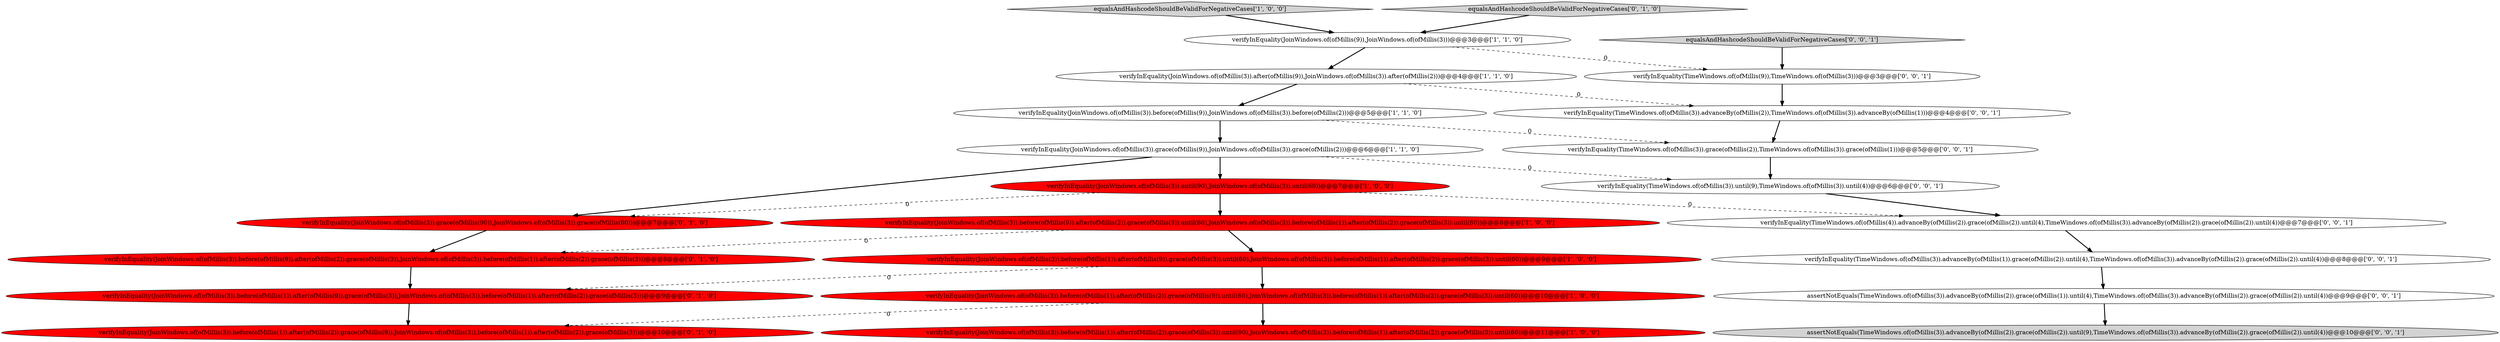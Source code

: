 digraph {
8 [style = filled, label = "verifyInEquality(JoinWindows.of(ofMillis(3)).before(ofMillis(1)).after(ofMillis(2)).grace(ofMillis(9)).until(60),JoinWindows.of(ofMillis(3)).before(ofMillis(1)).after(ofMillis(2)).grace(ofMillis(3)).until(60))@@@10@@@['1', '0', '0']", fillcolor = red, shape = ellipse image = "AAA1AAABBB1BBB"];
5 [style = filled, label = "verifyInEquality(JoinWindows.of(ofMillis(3)).before(ofMillis(9)).after(ofMillis(2)).grace(ofMillis(3)).until(60),JoinWindows.of(ofMillis(3)).before(ofMillis(1)).after(ofMillis(2)).grace(ofMillis(3)).until(60))@@@8@@@['1', '0', '0']", fillcolor = red, shape = ellipse image = "AAA1AAABBB1BBB"];
9 [style = filled, label = "equalsAndHashcodeShouldBeValidForNegativeCases['1', '0', '0']", fillcolor = lightgray, shape = diamond image = "AAA0AAABBB1BBB"];
12 [style = filled, label = "verifyInEquality(JoinWindows.of(ofMillis(3)).grace(ofMillis(90)),JoinWindows.of(ofMillis(3)).grace(ofMillis(60)))@@@7@@@['0', '1', '0']", fillcolor = red, shape = ellipse image = "AAA1AAABBB2BBB"];
2 [style = filled, label = "verifyInEquality(JoinWindows.of(ofMillis(3)).after(ofMillis(9)),JoinWindows.of(ofMillis(3)).after(ofMillis(2)))@@@4@@@['1', '1', '0']", fillcolor = white, shape = ellipse image = "AAA0AAABBB1BBB"];
15 [style = filled, label = "assertNotEquals(TimeWindows.of(ofMillis(3)).advanceBy(ofMillis(2)).grace(ofMillis(1)).until(4),TimeWindows.of(ofMillis(3)).advanceBy(ofMillis(2)).grace(ofMillis(2)).until(4))@@@9@@@['0', '0', '1']", fillcolor = white, shape = ellipse image = "AAA0AAABBB3BBB"];
3 [style = filled, label = "verifyInEquality(JoinWindows.of(ofMillis(9)),JoinWindows.of(ofMillis(3)))@@@3@@@['1', '1', '0']", fillcolor = white, shape = ellipse image = "AAA0AAABBB1BBB"];
16 [style = filled, label = "equalsAndHashcodeShouldBeValidForNegativeCases['0', '0', '1']", fillcolor = lightgray, shape = diamond image = "AAA0AAABBB3BBB"];
7 [style = filled, label = "verifyInEquality(JoinWindows.of(ofMillis(3)).until(90),JoinWindows.of(ofMillis(3)).until(60))@@@7@@@['1', '0', '0']", fillcolor = red, shape = ellipse image = "AAA1AAABBB1BBB"];
21 [style = filled, label = "verifyInEquality(TimeWindows.of(ofMillis(3)).advanceBy(ofMillis(1)).grace(ofMillis(2)).until(4),TimeWindows.of(ofMillis(3)).advanceBy(ofMillis(2)).grace(ofMillis(2)).until(4))@@@8@@@['0', '0', '1']", fillcolor = white, shape = ellipse image = "AAA0AAABBB3BBB"];
13 [style = filled, label = "verifyInEquality(JoinWindows.of(ofMillis(3)).before(ofMillis(1)).after(ofMillis(2)).grace(ofMillis(9)),JoinWindows.of(ofMillis(3)).before(ofMillis(1)).after(ofMillis(2)).grace(ofMillis(3)))@@@10@@@['0', '1', '0']", fillcolor = red, shape = ellipse image = "AAA1AAABBB2BBB"];
18 [style = filled, label = "verifyInEquality(TimeWindows.of(ofMillis(9)),TimeWindows.of(ofMillis(3)))@@@3@@@['0', '0', '1']", fillcolor = white, shape = ellipse image = "AAA0AAABBB3BBB"];
23 [style = filled, label = "assertNotEquals(TimeWindows.of(ofMillis(3)).advanceBy(ofMillis(2)).grace(ofMillis(2)).until(9),TimeWindows.of(ofMillis(3)).advanceBy(ofMillis(2)).grace(ofMillis(2)).until(4))@@@10@@@['0', '0', '1']", fillcolor = lightgray, shape = ellipse image = "AAA0AAABBB3BBB"];
20 [style = filled, label = "verifyInEquality(TimeWindows.of(ofMillis(3)).grace(ofMillis(2)),TimeWindows.of(ofMillis(3)).grace(ofMillis(1)))@@@5@@@['0', '0', '1']", fillcolor = white, shape = ellipse image = "AAA0AAABBB3BBB"];
0 [style = filled, label = "verifyInEquality(JoinWindows.of(ofMillis(3)).grace(ofMillis(9)),JoinWindows.of(ofMillis(3)).grace(ofMillis(2)))@@@6@@@['1', '1', '0']", fillcolor = white, shape = ellipse image = "AAA0AAABBB1BBB"];
4 [style = filled, label = "verifyInEquality(JoinWindows.of(ofMillis(3)).before(ofMillis(1)).after(ofMillis(2)).grace(ofMillis(3)).until(90),JoinWindows.of(ofMillis(3)).before(ofMillis(1)).after(ofMillis(2)).grace(ofMillis(3)).until(60))@@@11@@@['1', '0', '0']", fillcolor = red, shape = ellipse image = "AAA1AAABBB1BBB"];
10 [style = filled, label = "equalsAndHashcodeShouldBeValidForNegativeCases['0', '1', '0']", fillcolor = lightgray, shape = diamond image = "AAA0AAABBB2BBB"];
19 [style = filled, label = "verifyInEquality(TimeWindows.of(ofMillis(3)).until(9),TimeWindows.of(ofMillis(3)).until(4))@@@6@@@['0', '0', '1']", fillcolor = white, shape = ellipse image = "AAA0AAABBB3BBB"];
6 [style = filled, label = "verifyInEquality(JoinWindows.of(ofMillis(3)).before(ofMillis(9)),JoinWindows.of(ofMillis(3)).before(ofMillis(2)))@@@5@@@['1', '1', '0']", fillcolor = white, shape = ellipse image = "AAA0AAABBB1BBB"];
14 [style = filled, label = "verifyInEquality(JoinWindows.of(ofMillis(3)).before(ofMillis(1)).after(ofMillis(9)).grace(ofMillis(3)),JoinWindows.of(ofMillis(3)).before(ofMillis(1)).after(ofMillis(2)).grace(ofMillis(3)))@@@9@@@['0', '1', '0']", fillcolor = red, shape = ellipse image = "AAA1AAABBB2BBB"];
22 [style = filled, label = "verifyInEquality(TimeWindows.of(ofMillis(4)).advanceBy(ofMillis(2)).grace(ofMillis(2)).until(4),TimeWindows.of(ofMillis(3)).advanceBy(ofMillis(2)).grace(ofMillis(2)).until(4))@@@7@@@['0', '0', '1']", fillcolor = white, shape = ellipse image = "AAA0AAABBB3BBB"];
11 [style = filled, label = "verifyInEquality(JoinWindows.of(ofMillis(3)).before(ofMillis(9)).after(ofMillis(2)).grace(ofMillis(3)),JoinWindows.of(ofMillis(3)).before(ofMillis(1)).after(ofMillis(2)).grace(ofMillis(3)))@@@8@@@['0', '1', '0']", fillcolor = red, shape = ellipse image = "AAA1AAABBB2BBB"];
17 [style = filled, label = "verifyInEquality(TimeWindows.of(ofMillis(3)).advanceBy(ofMillis(2)),TimeWindows.of(ofMillis(3)).advanceBy(ofMillis(1)))@@@4@@@['0', '0', '1']", fillcolor = white, shape = ellipse image = "AAA0AAABBB3BBB"];
1 [style = filled, label = "verifyInEquality(JoinWindows.of(ofMillis(3)).before(ofMillis(1)).after(ofMillis(9)).grace(ofMillis(3)).until(60),JoinWindows.of(ofMillis(3)).before(ofMillis(1)).after(ofMillis(2)).grace(ofMillis(3)).until(60))@@@9@@@['1', '0', '0']", fillcolor = red, shape = ellipse image = "AAA1AAABBB1BBB"];
15->23 [style = bold, label=""];
16->18 [style = bold, label=""];
1->8 [style = bold, label=""];
1->14 [style = dashed, label="0"];
11->14 [style = bold, label=""];
6->20 [style = dashed, label="0"];
2->6 [style = bold, label=""];
0->19 [style = dashed, label="0"];
21->15 [style = bold, label=""];
0->12 [style = bold, label=""];
3->18 [style = dashed, label="0"];
12->11 [style = bold, label=""];
22->21 [style = bold, label=""];
18->17 [style = bold, label=""];
10->3 [style = bold, label=""];
6->0 [style = bold, label=""];
2->17 [style = dashed, label="0"];
8->13 [style = dashed, label="0"];
0->7 [style = bold, label=""];
5->1 [style = bold, label=""];
7->5 [style = bold, label=""];
3->2 [style = bold, label=""];
5->11 [style = dashed, label="0"];
7->12 [style = dashed, label="0"];
9->3 [style = bold, label=""];
8->4 [style = bold, label=""];
14->13 [style = bold, label=""];
20->19 [style = bold, label=""];
19->22 [style = bold, label=""];
7->22 [style = dashed, label="0"];
17->20 [style = bold, label=""];
}

